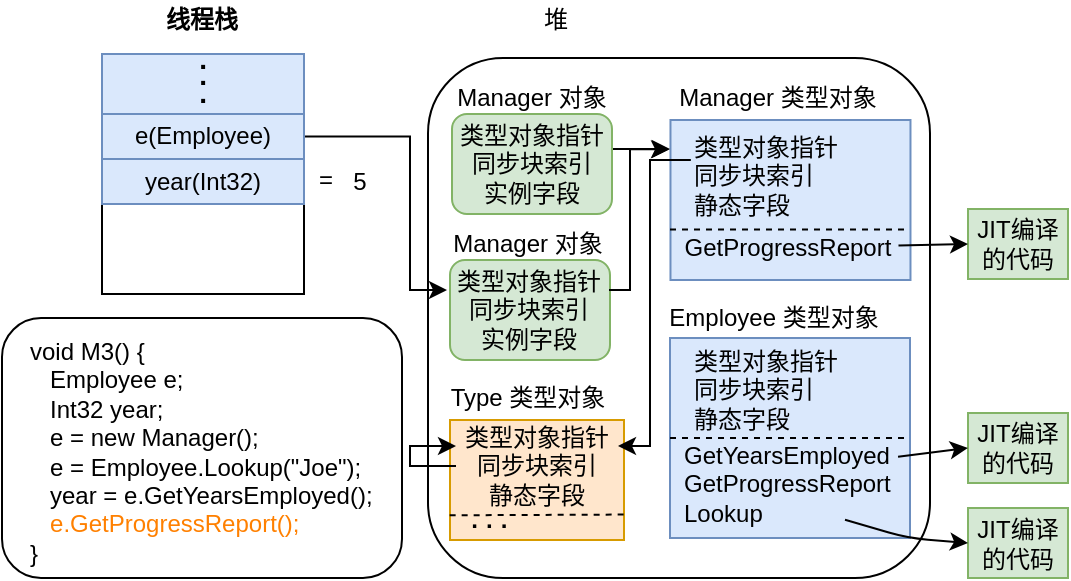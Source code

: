 <mxfile version="13.9.9" type="device"><diagram id="oaf7CA6-LUqENjPhMUB_" name="第 1 页"><mxGraphModel dx="1106" dy="972" grid="1" gridSize="10" guides="1" tooltips="1" connect="1" arrows="1" fold="1" page="1" pageScale="1" pageWidth="827" pageHeight="1169" math="0" shadow="0"><root><mxCell id="0"/><mxCell id="1" parent="0"/><mxCell id="Om8iMRyTsInyJWmhpo26-1" value="" style="rounded=0;whiteSpace=wrap;html=1;" parent="1" vertex="1"><mxGeometry x="206" y="248" width="101" height="120" as="geometry"/></mxCell><mxCell id="Om8iMRyTsInyJWmhpo26-2" value="" style="rounded=1;whiteSpace=wrap;html=1;" parent="1" vertex="1"><mxGeometry x="156" y="380" width="200" height="130" as="geometry"/></mxCell><mxCell id="Om8iMRyTsInyJWmhpo26-3" value="void M3() {&lt;br&gt;&amp;nbsp; &lt;font color=&quot;#ff0000&quot;&gt;&amp;nbsp;&lt;/font&gt;Employee e;&lt;br&gt;&amp;nbsp; &amp;nbsp;Int32 year;&lt;br&gt;&amp;nbsp; &amp;nbsp;e = new Manager();&lt;br&gt;&amp;nbsp; &amp;nbsp;e = Employee.Lookup(&quot;Joe&quot;);&lt;br&gt;&amp;nbsp; &amp;nbsp;year = e.GetYearsEmployed();&lt;br&gt;&amp;nbsp; &lt;font color=&quot;#ff3333&quot;&gt;&amp;nbsp;&lt;/font&gt;&lt;font color=&quot;#ff8000&quot;&gt;e.GetProgressReport();&lt;/font&gt;&lt;br&gt;}" style="text;html=1;strokeColor=none;fillColor=none;align=left;verticalAlign=top;whiteSpace=wrap;rounded=0;" parent="1" vertex="1"><mxGeometry x="168" y="383" width="180" height="120" as="geometry"/></mxCell><mxCell id="Om8iMRyTsInyJWmhpo26-4" value="" style="rounded=1;whiteSpace=wrap;html=1;" parent="1" vertex="1"><mxGeometry x="369" y="250" width="251" height="260" as="geometry"/></mxCell><mxCell id="Om8iMRyTsInyJWmhpo26-5" value="" style="rounded=0;whiteSpace=wrap;html=1;fillColor=#dae8fc;strokeColor=#6c8ebf;" parent="1" vertex="1"><mxGeometry x="206" y="248" width="101" height="30" as="geometry"/></mxCell><mxCell id="Om8iMRyTsInyJWmhpo26-6" value="" style="group" parent="1" vertex="1" connectable="0"><mxGeometry x="237" y="244" width="40" height="37" as="geometry"/></mxCell><mxCell id="Om8iMRyTsInyJWmhpo26-7" value="&lt;b&gt;&lt;font style=&quot;font-size: 14px&quot;&gt;·&lt;/font&gt;&lt;/b&gt;" style="text;html=1;strokeColor=none;fillColor=none;align=center;verticalAlign=middle;whiteSpace=wrap;rounded=0;" parent="Om8iMRyTsInyJWmhpo26-6" vertex="1"><mxGeometry width="40" height="20" as="geometry"/></mxCell><mxCell id="Om8iMRyTsInyJWmhpo26-8" value="&lt;b&gt;&lt;font style=&quot;font-size: 14px&quot;&gt;·&lt;/font&gt;&lt;/b&gt;" style="text;html=1;strokeColor=none;fillColor=none;align=center;verticalAlign=middle;whiteSpace=wrap;rounded=0;" parent="Om8iMRyTsInyJWmhpo26-6" vertex="1"><mxGeometry y="8" width="40" height="20" as="geometry"/></mxCell><mxCell id="Om8iMRyTsInyJWmhpo26-9" value="&lt;b&gt;&lt;font style=&quot;font-size: 14px&quot;&gt;·&lt;/font&gt;&lt;/b&gt;" style="text;html=1;strokeColor=none;fillColor=none;align=center;verticalAlign=middle;whiteSpace=wrap;rounded=0;" parent="Om8iMRyTsInyJWmhpo26-6" vertex="1"><mxGeometry y="17" width="40" height="20" as="geometry"/></mxCell><mxCell id="Om8iMRyTsInyJWmhpo26-10" value="线程栈" style="text;html=1;strokeColor=none;fillColor=none;align=center;verticalAlign=middle;whiteSpace=wrap;rounded=0;fontStyle=1" parent="1" vertex="1"><mxGeometry x="236" y="221" width="40" height="20" as="geometry"/></mxCell><mxCell id="Om8iMRyTsInyJWmhpo26-11" value="堆" style="text;html=1;strokeColor=none;fillColor=none;align=center;verticalAlign=middle;whiteSpace=wrap;rounded=0;" parent="1" vertex="1"><mxGeometry x="413" y="221" width="40" height="20" as="geometry"/></mxCell><mxCell id="Om8iMRyTsInyJWmhpo26-12" value="" style="group" parent="1" vertex="1" connectable="0"><mxGeometry x="490.24" y="281" width="120" height="80" as="geometry"/></mxCell><mxCell id="Om8iMRyTsInyJWmhpo26-13" value="" style="rounded=0;whiteSpace=wrap;html=1;fillColor=#dae8fc;strokeColor=#6c8ebf;" parent="Om8iMRyTsInyJWmhpo26-12" vertex="1"><mxGeometry width="120" height="80" as="geometry"/></mxCell><mxCell id="Om8iMRyTsInyJWmhpo26-14" value="类型对象指针&lt;br&gt;同步块索引&lt;br&gt;静态字段" style="text;html=1;strokeColor=none;fillColor=none;align=left;verticalAlign=top;whiteSpace=wrap;rounded=0;" parent="Om8iMRyTsInyJWmhpo26-12" vertex="1"><mxGeometry x="10" width="90" height="50" as="geometry"/></mxCell><mxCell id="Om8iMRyTsInyJWmhpo26-15" value="GetProgressReport" style="text;html=1;strokeColor=none;fillColor=none;align=center;verticalAlign=middle;whiteSpace=wrap;rounded=0;" parent="Om8iMRyTsInyJWmhpo26-12" vertex="1"><mxGeometry x="4" y="54" width="110" height="20" as="geometry"/></mxCell><mxCell id="Om8iMRyTsInyJWmhpo26-16" value="" style="endArrow=none;dashed=1;html=1;entryX=0.998;entryY=0.684;entryDx=0;entryDy=0;exitX=-0.002;exitY=0.684;exitDx=0;exitDy=0;entryPerimeter=0;exitPerimeter=0;" parent="Om8iMRyTsInyJWmhpo26-12" source="Om8iMRyTsInyJWmhpo26-13" target="Om8iMRyTsInyJWmhpo26-13" edge="1"><mxGeometry width="50" height="50" relative="1" as="geometry"><mxPoint x="-130" y="80" as="sourcePoint"/><mxPoint x="-80" y="30" as="targetPoint"/></mxGeometry></mxCell><mxCell id="Om8iMRyTsInyJWmhpo26-17" value="" style="group" parent="1" vertex="1" connectable="0"><mxGeometry x="490" y="390" width="120" height="100" as="geometry"/></mxCell><mxCell id="Om8iMRyTsInyJWmhpo26-18" value="" style="rounded=0;whiteSpace=wrap;html=1;fillColor=#dae8fc;strokeColor=#6c8ebf;" parent="Om8iMRyTsInyJWmhpo26-17" vertex="1"><mxGeometry width="120" height="100" as="geometry"/></mxCell><mxCell id="Om8iMRyTsInyJWmhpo26-19" value="类型对象指针&lt;br&gt;同步块索引&lt;br&gt;静态字段" style="text;html=1;strokeColor=none;fillColor=none;align=left;verticalAlign=top;whiteSpace=wrap;rounded=0;" parent="Om8iMRyTsInyJWmhpo26-17" vertex="1"><mxGeometry x="10" y="-2" width="90" height="45.455" as="geometry"/></mxCell><mxCell id="Om8iMRyTsInyJWmhpo26-20" value="" style="endArrow=none;dashed=1;html=1;entryX=1;entryY=0.5;entryDx=0;entryDy=0;exitX=0;exitY=0.5;exitDx=0;exitDy=0;" parent="Om8iMRyTsInyJWmhpo26-17" source="Om8iMRyTsInyJWmhpo26-18" target="Om8iMRyTsInyJWmhpo26-18" edge="1"><mxGeometry width="50" height="50" relative="1" as="geometry"><mxPoint x="-130" y="72.727" as="sourcePoint"/><mxPoint x="-80" y="27.273" as="targetPoint"/></mxGeometry></mxCell><mxCell id="Om8iMRyTsInyJWmhpo26-21" value="GetYearsEmployed&lt;br&gt;GetProgressReport&lt;br&gt;Lookup" style="text;html=1;strokeColor=none;fillColor=none;align=left;verticalAlign=middle;whiteSpace=wrap;rounded=0;" parent="Om8iMRyTsInyJWmhpo26-17" vertex="1"><mxGeometry x="5" y="54.545" width="110" height="36.364" as="geometry"/></mxCell><mxCell id="Om8iMRyTsInyJWmhpo26-22" value="Manager 类型对象" style="text;html=1;strokeColor=none;fillColor=none;align=center;verticalAlign=middle;whiteSpace=wrap;rounded=0;" parent="1" vertex="1"><mxGeometry x="489" y="260" width="110" height="20" as="geometry"/></mxCell><mxCell id="Om8iMRyTsInyJWmhpo26-23" value="Employee 类型对象" style="text;html=1;strokeColor=none;fillColor=none;align=center;verticalAlign=middle;whiteSpace=wrap;rounded=0;" parent="1" vertex="1"><mxGeometry x="487" y="370" width="110" height="20" as="geometry"/></mxCell><mxCell id="Om8iMRyTsInyJWmhpo26-24" style="edgeStyle=orthogonalEdgeStyle;rounded=0;orthogonalLoop=1;jettySize=auto;html=1;entryX=0;entryY=0.25;entryDx=0;entryDy=0;" parent="1" source="Om8iMRyTsInyJWmhpo26-25" target="Om8iMRyTsInyJWmhpo26-38" edge="1"><mxGeometry relative="1" as="geometry"><mxPoint x="350" y="260" as="targetPoint"/><Array as="points"><mxPoint x="360" y="289"/><mxPoint x="360" y="366"/></Array></mxGeometry></mxCell><mxCell id="Om8iMRyTsInyJWmhpo26-25" value="e(Employee)" style="rounded=0;whiteSpace=wrap;html=1;fillColor=#dae8fc;strokeColor=#6c8ebf;" parent="1" vertex="1"><mxGeometry x="206" y="278" width="101" height="22.5" as="geometry"/></mxCell><mxCell id="Om8iMRyTsInyJWmhpo26-26" value="year(Int32)" style="rounded=0;whiteSpace=wrap;html=1;fillColor=#dae8fc;strokeColor=#6c8ebf;" parent="1" vertex="1"><mxGeometry x="206" y="300.5" width="101" height="22.5" as="geometry"/></mxCell><mxCell id="Om8iMRyTsInyJWmhpo26-27" value="=" style="text;html=1;strokeColor=none;fillColor=none;align=center;verticalAlign=middle;whiteSpace=wrap;rounded=0;" parent="1" vertex="1"><mxGeometry x="308" y="301" width="20" height="20" as="geometry"/></mxCell><mxCell id="Om8iMRyTsInyJWmhpo26-28" value="5" style="text;html=1;strokeColor=none;fillColor=none;align=center;verticalAlign=middle;whiteSpace=wrap;rounded=0;" parent="1" vertex="1"><mxGeometry x="324.5" y="301.75" width="20" height="20" as="geometry"/></mxCell><mxCell id="Om8iMRyTsInyJWmhpo26-29" style="edgeStyle=orthogonalEdgeStyle;rounded=0;orthogonalLoop=1;jettySize=auto;html=1;exitX=1;exitY=0.25;exitDx=0;exitDy=0;entryX=-0.002;entryY=0.182;entryDx=0;entryDy=0;entryPerimeter=0;" parent="1" source="Om8iMRyTsInyJWmhpo26-35" target="Om8iMRyTsInyJWmhpo26-13" edge="1"><mxGeometry relative="1" as="geometry"/></mxCell><mxCell id="Om8iMRyTsInyJWmhpo26-30" value="Manager 对象" style="text;html=1;strokeColor=none;fillColor=none;align=center;verticalAlign=middle;whiteSpace=wrap;rounded=0;" parent="1" vertex="1"><mxGeometry x="379" y="260" width="84" height="20" as="geometry"/></mxCell><mxCell id="Om8iMRyTsInyJWmhpo26-31" value="Manager 对象" style="text;html=1;strokeColor=none;fillColor=none;align=center;verticalAlign=middle;whiteSpace=wrap;rounded=0;" parent="1" vertex="1"><mxGeometry x="377" y="333" width="84" height="20" as="geometry"/></mxCell><mxCell id="Om8iMRyTsInyJWmhpo26-32" value="JIT编译&lt;br&gt;的代码" style="rounded=0;whiteSpace=wrap;html=1;fillColor=#d5e8d4;strokeColor=#82b366;" parent="1" vertex="1"><mxGeometry x="639" y="475" width="50" height="35" as="geometry"/></mxCell><mxCell id="Om8iMRyTsInyJWmhpo26-33" value="" style="group" parent="1" vertex="1" connectable="0"><mxGeometry x="381" y="278" width="80" height="50" as="geometry"/></mxCell><mxCell id="Om8iMRyTsInyJWmhpo26-34" value="" style="rounded=1;whiteSpace=wrap;html=1;fillColor=#d5e8d4;strokeColor=#82b366;" parent="Om8iMRyTsInyJWmhpo26-33" vertex="1"><mxGeometry width="80" height="50" as="geometry"/></mxCell><mxCell id="Om8iMRyTsInyJWmhpo26-35" value="类型对象指针&lt;br&gt;同步块索引&lt;br&gt;实例字段" style="text;html=1;strokeColor=none;fillColor=none;align=center;verticalAlign=middle;whiteSpace=wrap;rounded=0;" parent="Om8iMRyTsInyJWmhpo26-33" vertex="1"><mxGeometry y="10" width="80" height="30" as="geometry"/></mxCell><mxCell id="Om8iMRyTsInyJWmhpo26-36" value="" style="rounded=1;whiteSpace=wrap;html=1;fillColor=#d5e8d4;strokeColor=#82b366;" parent="1" vertex="1"><mxGeometry x="380" y="351" width="80" height="50" as="geometry"/></mxCell><mxCell id="Om8iMRyTsInyJWmhpo26-37" style="edgeStyle=orthogonalEdgeStyle;rounded=0;orthogonalLoop=1;jettySize=auto;html=1;exitX=1;exitY=0.25;exitDx=0;exitDy=0;entryX=-0.006;entryY=0.183;entryDx=0;entryDy=0;entryPerimeter=0;" parent="1" source="Om8iMRyTsInyJWmhpo26-38" target="Om8iMRyTsInyJWmhpo26-13" edge="1"><mxGeometry relative="1" as="geometry"><Array as="points"><mxPoint x="470" y="366"/><mxPoint x="470" y="296"/></Array></mxGeometry></mxCell><mxCell id="Om8iMRyTsInyJWmhpo26-38" value="类型对象指针&lt;br&gt;同步块索引&lt;br&gt;实例字段" style="text;html=1;strokeColor=none;fillColor=none;align=center;verticalAlign=middle;whiteSpace=wrap;rounded=0;" parent="1" vertex="1"><mxGeometry x="378.5" y="356" width="81" height="40" as="geometry"/></mxCell><mxCell id="Om8iMRyTsInyJWmhpo26-39" value="" style="endArrow=classic;html=1;entryX=0;entryY=0.5;entryDx=0;entryDy=0;exitX=0.75;exitY=1;exitDx=0;exitDy=0;" parent="1" source="Om8iMRyTsInyJWmhpo26-21" target="Om8iMRyTsInyJWmhpo26-32" edge="1"><mxGeometry width="50" height="50" relative="1" as="geometry"><mxPoint x="609" y="590" as="sourcePoint"/><mxPoint x="659" y="540" as="targetPoint"/><Array as="points"><mxPoint x="609" y="490"/></Array></mxGeometry></mxCell><mxCell id="Om8iMRyTsInyJWmhpo26-40" value="JIT编译&lt;br&gt;的代码" style="rounded=0;whiteSpace=wrap;html=1;fillColor=#d5e8d4;strokeColor=#82b366;" parent="1" vertex="1"><mxGeometry x="639" y="427.5" width="50" height="35" as="geometry"/></mxCell><mxCell id="Om8iMRyTsInyJWmhpo26-41" value="" style="endArrow=classic;html=1;entryX=0;entryY=0.5;entryDx=0;entryDy=0;exitX=0.991;exitY=0.132;exitDx=0;exitDy=0;exitPerimeter=0;" parent="1" source="Om8iMRyTsInyJWmhpo26-21" target="Om8iMRyTsInyJWmhpo26-40" edge="1"><mxGeometry width="50" height="50" relative="1" as="geometry"><mxPoint x="399" y="520" as="sourcePoint"/><mxPoint x="449" y="470" as="targetPoint"/></mxGeometry></mxCell><mxCell id="Om8iMRyTsInyJWmhpo26-42" value="JIT编译&lt;br&gt;的代码" style="rounded=0;whiteSpace=wrap;html=1;fillColor=#d5e8d4;strokeColor=#82b366;" parent="1" vertex="1"><mxGeometry x="639" y="325.5" width="50" height="35" as="geometry"/></mxCell><mxCell id="Om8iMRyTsInyJWmhpo26-43" value="" style="endArrow=classic;html=1;entryX=0;entryY=0.5;entryDx=0;entryDy=0;" parent="1" source="Om8iMRyTsInyJWmhpo26-15" target="Om8iMRyTsInyJWmhpo26-42" edge="1"><mxGeometry width="50" height="50" relative="1" as="geometry"><mxPoint x="579" y="381" as="sourcePoint"/><mxPoint x="629" y="331" as="targetPoint"/></mxGeometry></mxCell><mxCell id="Om8iMRyTsInyJWmhpo26-46" value="" style="rounded=0;whiteSpace=wrap;html=1;fillColor=#ffe6cc;strokeColor=#d79b00;" parent="1" vertex="1"><mxGeometry x="380" y="431" width="87" height="60" as="geometry"/></mxCell><mxCell id="Om8iMRyTsInyJWmhpo26-48" value="类型对象指针&lt;br&gt;同步块索引&lt;br&gt;静态字段" style="text;html=1;strokeColor=none;fillColor=none;align=center;verticalAlign=middle;whiteSpace=wrap;rounded=0;" parent="1" vertex="1"><mxGeometry x="383" y="434" width="81" height="40" as="geometry"/></mxCell><mxCell id="Om8iMRyTsInyJWmhpo26-53" value="&lt;b&gt;· · ·&lt;/b&gt;" style="text;html=1;strokeColor=none;fillColor=none;align=center;verticalAlign=middle;whiteSpace=wrap;rounded=0;" parent="1" vertex="1"><mxGeometry x="380" y="479" width="40" height="10" as="geometry"/></mxCell><mxCell id="Om8iMRyTsInyJWmhpo26-54" value="" style="endArrow=none;dashed=1;html=1;exitX=-0.002;exitY=0.794;exitDx=0;exitDy=0;exitPerimeter=0;entryX=1.002;entryY=0.788;entryDx=0;entryDy=0;entryPerimeter=0;" parent="1" source="Om8iMRyTsInyJWmhpo26-46" target="Om8iMRyTsInyJWmhpo26-46" edge="1"><mxGeometry width="50" height="50" relative="1" as="geometry"><mxPoint x="479" y="401" as="sourcePoint"/><mxPoint x="467" y="477" as="targetPoint"/></mxGeometry></mxCell><mxCell id="Om8iMRyTsInyJWmhpo26-55" value="Type 类型对象" style="text;html=1;strokeColor=none;fillColor=none;align=center;verticalAlign=middle;whiteSpace=wrap;rounded=0;" parent="1" vertex="1"><mxGeometry x="377" y="409.5" width="84" height="20" as="geometry"/></mxCell><mxCell id="Om8iMRyTsInyJWmhpo26-56" style="edgeStyle=orthogonalEdgeStyle;rounded=0;orthogonalLoop=1;jettySize=auto;html=1;entryX=1;entryY=0.25;entryDx=0;entryDy=0;exitX=0.002;exitY=0.4;exitDx=0;exitDy=0;exitPerimeter=0;" parent="1" source="Om8iMRyTsInyJWmhpo26-14" target="Om8iMRyTsInyJWmhpo26-48" edge="1"><mxGeometry relative="1" as="geometry"><Array as="points"><mxPoint x="480" y="301"/><mxPoint x="480" y="444"/></Array></mxGeometry></mxCell><mxCell id="Om8iMRyTsInyJWmhpo26-61" style="edgeStyle=orthogonalEdgeStyle;rounded=0;orthogonalLoop=1;jettySize=auto;html=1;exitX=0;exitY=0.5;exitDx=0;exitDy=0;entryX=0;entryY=0.25;entryDx=0;entryDy=0;" parent="1" source="Om8iMRyTsInyJWmhpo26-48" target="Om8iMRyTsInyJWmhpo26-48" edge="1"><mxGeometry relative="1" as="geometry"><Array as="points"><mxPoint x="360" y="454"/><mxPoint x="360" y="444"/></Array></mxGeometry></mxCell></root></mxGraphModel></diagram></mxfile>